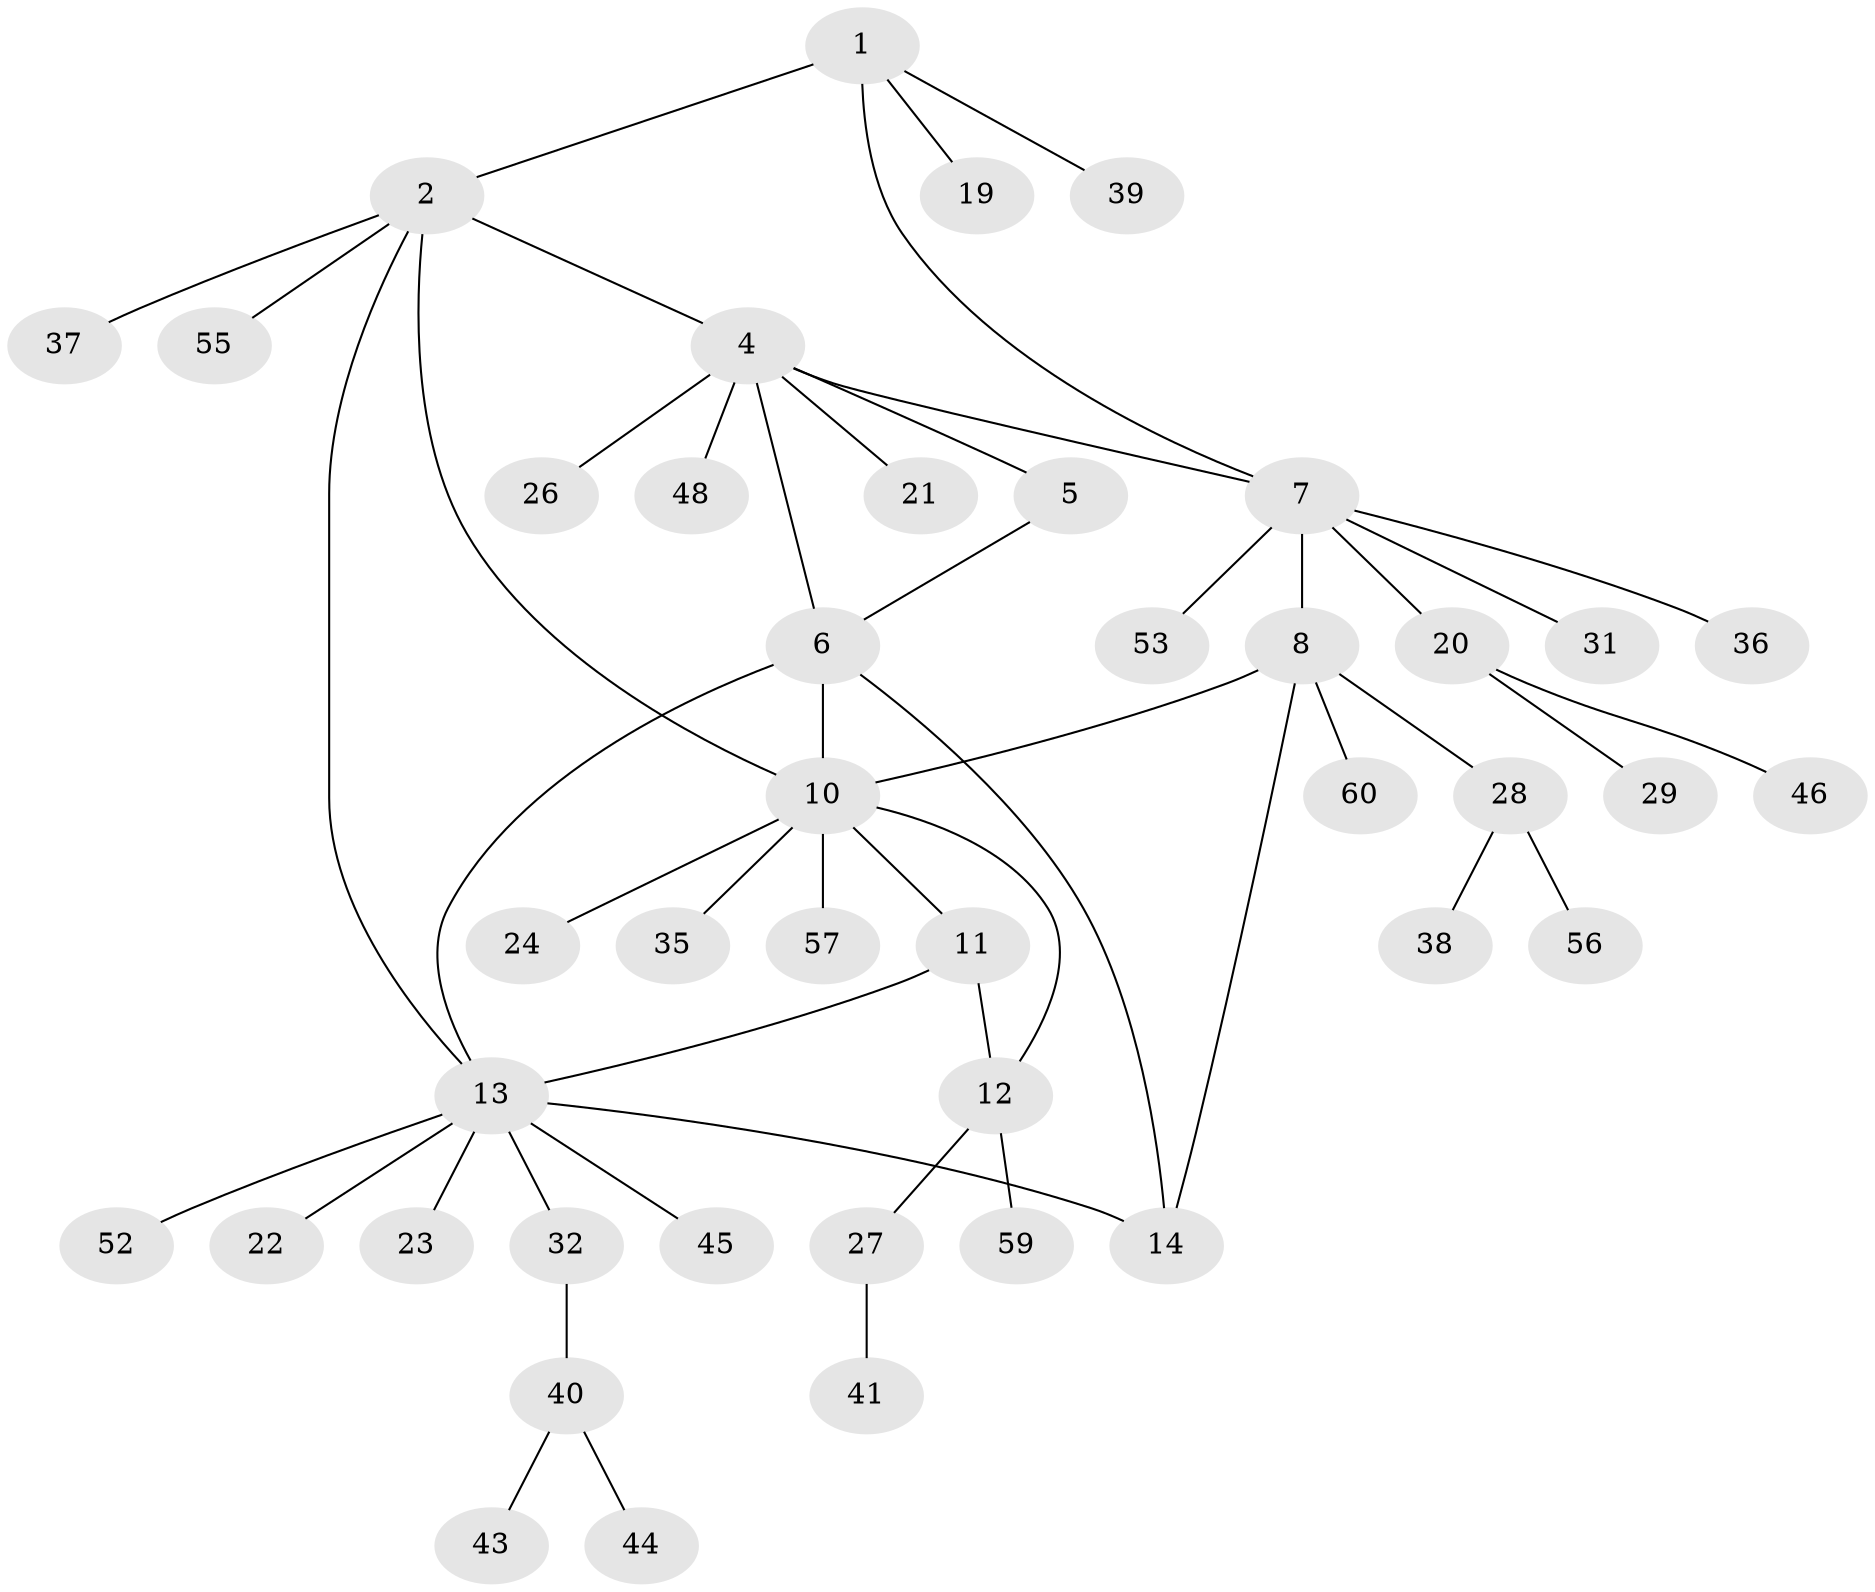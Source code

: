 // original degree distribution, {4: 0.0967741935483871, 7: 0.03225806451612903, 3: 0.08064516129032258, 8: 0.03225806451612903, 6: 0.03225806451612903, 9: 0.016129032258064516, 5: 0.016129032258064516, 1: 0.5645161290322581, 2: 0.12903225806451613}
// Generated by graph-tools (version 1.1) at 2025/42/03/06/25 10:42:07]
// undirected, 43 vertices, 51 edges
graph export_dot {
graph [start="1"]
  node [color=gray90,style=filled];
  1 [super="+3"];
  2 [super="+50"];
  4 [super="+17"];
  5 [super="+51"];
  6 [super="+34"];
  7 [super="+9"];
  8 [super="+16"];
  10 [super="+49"];
  11;
  12 [super="+18"];
  13 [super="+15"];
  14 [super="+25"];
  19 [super="+61"];
  20 [super="+30"];
  21;
  22;
  23;
  24;
  26 [super="+58"];
  27 [super="+33"];
  28 [super="+47"];
  29;
  31;
  32;
  35;
  36 [super="+42"];
  37;
  38;
  39;
  40 [super="+62"];
  41;
  43;
  44;
  45 [super="+54"];
  46;
  48;
  52;
  53;
  55;
  56;
  57;
  59;
  60;
  1 -- 2 [weight=2];
  1 -- 19;
  1 -- 39;
  1 -- 7;
  2 -- 4;
  2 -- 10;
  2 -- 37;
  2 -- 13;
  2 -- 55;
  4 -- 5;
  4 -- 6;
  4 -- 21;
  4 -- 26;
  4 -- 48;
  4 -- 7;
  5 -- 6;
  6 -- 10;
  6 -- 13;
  6 -- 14;
  7 -- 8 [weight=2];
  7 -- 31;
  7 -- 36;
  7 -- 20;
  7 -- 53;
  8 -- 10;
  8 -- 14;
  8 -- 28;
  8 -- 60;
  10 -- 11;
  10 -- 12;
  10 -- 24;
  10 -- 35;
  10 -- 57;
  11 -- 12;
  11 -- 13;
  12 -- 27;
  12 -- 59;
  13 -- 14 [weight=2];
  13 -- 52;
  13 -- 32;
  13 -- 45;
  13 -- 22;
  13 -- 23;
  20 -- 29;
  20 -- 46;
  27 -- 41;
  28 -- 38;
  28 -- 56;
  32 -- 40;
  40 -- 43;
  40 -- 44;
}
